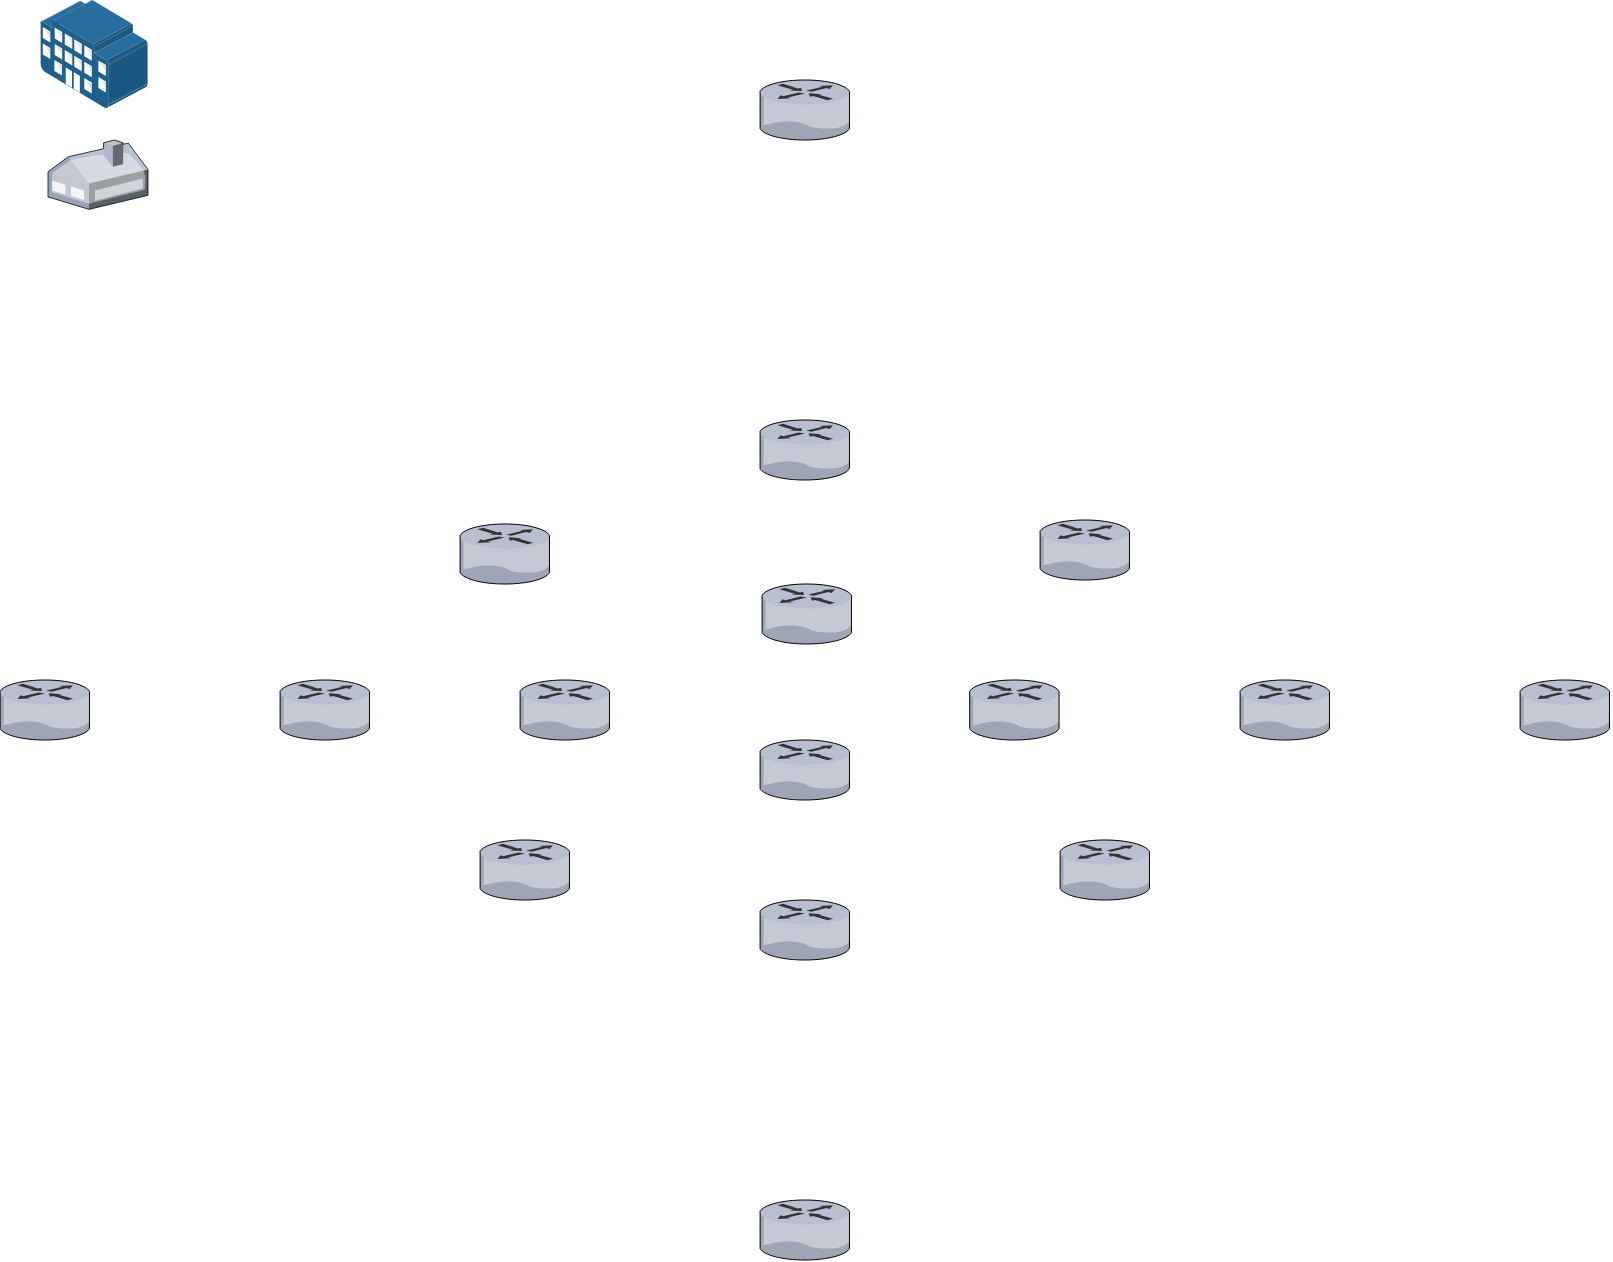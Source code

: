 <mxfile version="26.0.10">
  <diagram name="Page-1" id="Ks78PRQnMadvWUyU2c8w">
    <mxGraphModel dx="1434" dy="746" grid="1" gridSize="10" guides="1" tooltips="1" connect="1" arrows="1" fold="1" page="1" pageScale="1" pageWidth="827" pageHeight="1169" math="0" shadow="0">
      <root>
        <mxCell id="0" />
        <mxCell id="1" parent="0" />
        <mxCell id="8AY4kHR2PwGV7Dea_9Wn-1" value="" style="verticalLabelPosition=bottom;sketch=0;aspect=fixed;html=1;verticalAlign=top;strokeColor=none;align=center;outlineConnect=0;shape=mxgraph.citrix.router;" vertex="1" parent="1">
          <mxGeometry x="390" y="400" width="45.21" height="30" as="geometry" />
        </mxCell>
        <mxCell id="8AY4kHR2PwGV7Dea_9Wn-2" value="" style="verticalLabelPosition=bottom;sketch=0;aspect=fixed;html=1;verticalAlign=top;strokeColor=none;align=center;outlineConnect=0;shape=mxgraph.citrix.home_office;" vertex="1" parent="1">
          <mxGeometry x="34" y="260" width="50" height="34.68" as="geometry" />
        </mxCell>
        <mxCell id="8AY4kHR2PwGV7Dea_9Wn-3" value="" style="image;points=[];aspect=fixed;html=1;align=center;shadow=0;dashed=0;image=img/lib/allied_telesis/buildings/Large_Building.svg;" vertex="1" parent="1">
          <mxGeometry x="30" y="190" width="54" height="54" as="geometry" />
        </mxCell>
        <mxCell id="8AY4kHR2PwGV7Dea_9Wn-4" value="" style="verticalLabelPosition=bottom;sketch=0;aspect=fixed;html=1;verticalAlign=top;strokeColor=none;align=center;outlineConnect=0;shape=mxgraph.citrix.router;" vertex="1" parent="1">
          <mxGeometry x="391" y="482" width="45.21" height="30" as="geometry" />
        </mxCell>
        <mxCell id="8AY4kHR2PwGV7Dea_9Wn-5" value="" style="verticalLabelPosition=bottom;sketch=0;aspect=fixed;html=1;verticalAlign=top;strokeColor=none;align=center;outlineConnect=0;shape=mxgraph.citrix.router;" vertex="1" parent="1">
          <mxGeometry x="390" y="560" width="45.21" height="30" as="geometry" />
        </mxCell>
        <mxCell id="8AY4kHR2PwGV7Dea_9Wn-6" value="" style="verticalLabelPosition=bottom;sketch=0;aspect=fixed;html=1;verticalAlign=top;strokeColor=none;align=center;outlineConnect=0;shape=mxgraph.citrix.router;" vertex="1" parent="1">
          <mxGeometry x="390" y="640" width="45.21" height="30" as="geometry" />
        </mxCell>
        <mxCell id="8AY4kHR2PwGV7Dea_9Wn-7" value="" style="verticalLabelPosition=bottom;sketch=0;aspect=fixed;html=1;verticalAlign=top;strokeColor=none;align=center;outlineConnect=0;shape=mxgraph.citrix.router;" vertex="1" parent="1">
          <mxGeometry x="390" y="790" width="45.21" height="30" as="geometry" />
        </mxCell>
        <mxCell id="8AY4kHR2PwGV7Dea_9Wn-8" value="" style="verticalLabelPosition=bottom;sketch=0;aspect=fixed;html=1;verticalAlign=top;strokeColor=none;align=center;outlineConnect=0;shape=mxgraph.citrix.router;" vertex="1" parent="1">
          <mxGeometry x="390" y="230" width="45.21" height="30" as="geometry" />
        </mxCell>
        <mxCell id="8AY4kHR2PwGV7Dea_9Wn-9" value="" style="verticalLabelPosition=bottom;sketch=0;aspect=fixed;html=1;verticalAlign=top;strokeColor=none;align=center;outlineConnect=0;shape=mxgraph.citrix.router;" vertex="1" parent="1">
          <mxGeometry x="630" y="530" width="45.21" height="30" as="geometry" />
        </mxCell>
        <mxCell id="8AY4kHR2PwGV7Dea_9Wn-10" value="" style="verticalLabelPosition=bottom;sketch=0;aspect=fixed;html=1;verticalAlign=top;strokeColor=none;align=center;outlineConnect=0;shape=mxgraph.citrix.router;" vertex="1" parent="1">
          <mxGeometry x="530" y="450" width="45.21" height="30" as="geometry" />
        </mxCell>
        <mxCell id="8AY4kHR2PwGV7Dea_9Wn-11" value="" style="verticalLabelPosition=bottom;sketch=0;aspect=fixed;html=1;verticalAlign=top;strokeColor=none;align=center;outlineConnect=0;shape=mxgraph.citrix.router;" vertex="1" parent="1">
          <mxGeometry x="240" y="452" width="45.21" height="30" as="geometry" />
        </mxCell>
        <mxCell id="8AY4kHR2PwGV7Dea_9Wn-12" value="" style="verticalLabelPosition=bottom;sketch=0;aspect=fixed;html=1;verticalAlign=top;strokeColor=none;align=center;outlineConnect=0;shape=mxgraph.citrix.router;" vertex="1" parent="1">
          <mxGeometry x="150" y="530" width="45.21" height="30" as="geometry" />
        </mxCell>
        <mxCell id="8AY4kHR2PwGV7Dea_9Wn-13" value="" style="verticalLabelPosition=bottom;sketch=0;aspect=fixed;html=1;verticalAlign=top;strokeColor=none;align=center;outlineConnect=0;shape=mxgraph.citrix.router;" vertex="1" parent="1">
          <mxGeometry x="250" y="610" width="45.21" height="30" as="geometry" />
        </mxCell>
        <mxCell id="8AY4kHR2PwGV7Dea_9Wn-14" value="" style="verticalLabelPosition=bottom;sketch=0;aspect=fixed;html=1;verticalAlign=top;strokeColor=none;align=center;outlineConnect=0;shape=mxgraph.citrix.router;" vertex="1" parent="1">
          <mxGeometry x="540" y="610" width="45.21" height="30" as="geometry" />
        </mxCell>
        <mxCell id="8AY4kHR2PwGV7Dea_9Wn-15" value="" style="verticalLabelPosition=bottom;sketch=0;aspect=fixed;html=1;verticalAlign=top;strokeColor=none;align=center;outlineConnect=0;shape=mxgraph.citrix.router;" vertex="1" parent="1">
          <mxGeometry x="770" y="530" width="45.21" height="30" as="geometry" />
        </mxCell>
        <mxCell id="8AY4kHR2PwGV7Dea_9Wn-16" value="" style="verticalLabelPosition=bottom;sketch=0;aspect=fixed;html=1;verticalAlign=top;strokeColor=none;align=center;outlineConnect=0;shape=mxgraph.citrix.router;" vertex="1" parent="1">
          <mxGeometry x="10" y="530" width="45.21" height="30" as="geometry" />
        </mxCell>
        <mxCell id="8AY4kHR2PwGV7Dea_9Wn-17" value="" style="verticalLabelPosition=bottom;sketch=0;aspect=fixed;html=1;verticalAlign=top;strokeColor=none;align=center;outlineConnect=0;shape=mxgraph.citrix.router;" vertex="1" parent="1">
          <mxGeometry x="270" y="530" width="45.21" height="30" as="geometry" />
        </mxCell>
        <mxCell id="8AY4kHR2PwGV7Dea_9Wn-18" value="" style="verticalLabelPosition=bottom;sketch=0;aspect=fixed;html=1;verticalAlign=top;strokeColor=none;align=center;outlineConnect=0;shape=mxgraph.citrix.router;" vertex="1" parent="1">
          <mxGeometry x="494.79" y="530" width="45.21" height="30" as="geometry" />
        </mxCell>
      </root>
    </mxGraphModel>
  </diagram>
</mxfile>
